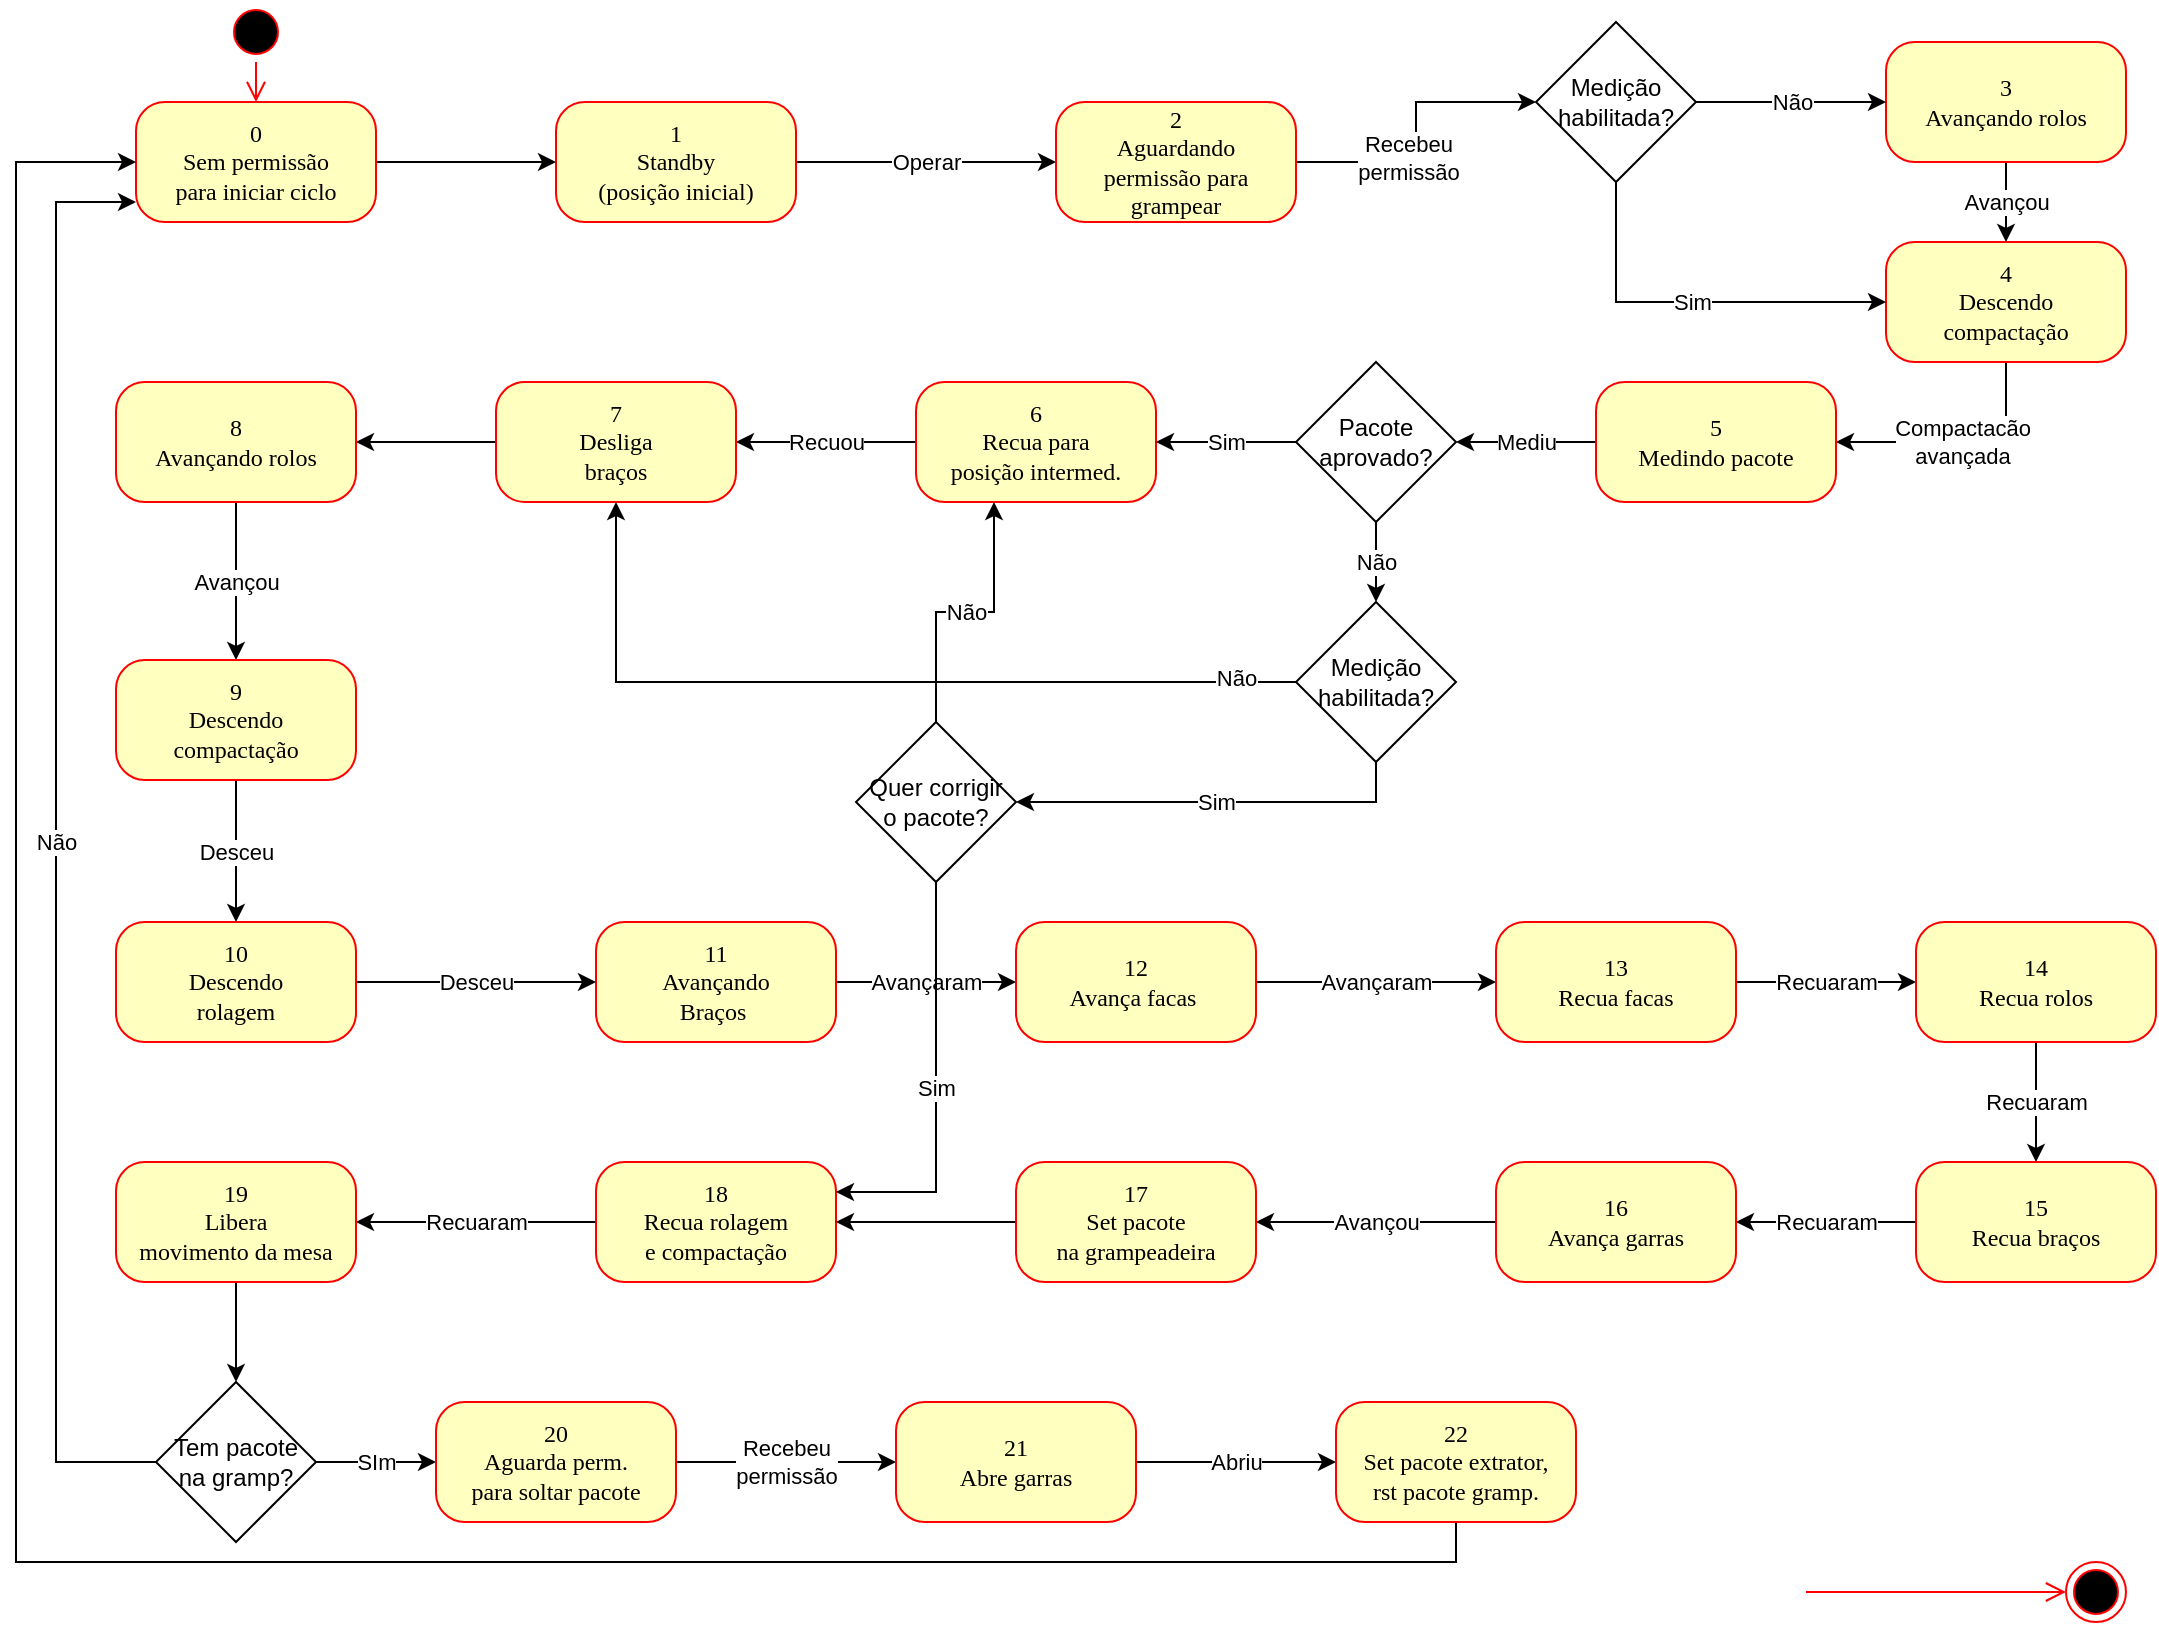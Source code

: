 <mxfile version="20.4.1" type="github">
  <diagram name="Page-1" id="58cdce13-f638-feb5-8d6f-7d28b1aa9fa0">
    <mxGraphModel dx="1221" dy="681" grid="1" gridSize="10" guides="1" tooltips="1" connect="1" arrows="1" fold="1" page="1" pageScale="1" pageWidth="1100" pageHeight="850" background="none" math="0" shadow="0">
      <root>
        <mxCell id="0" />
        <mxCell id="1" parent="0" />
        <mxCell id="382b91b5511bd0f7-1" value="" style="ellipse;html=1;shape=startState;fillColor=#000000;strokeColor=#ff0000;rounded=1;shadow=0;comic=0;labelBackgroundColor=none;fontFamily=Verdana;fontSize=12;fontColor=#000000;align=center;direction=south;" parent="1" vertex="1">
          <mxGeometry x="115" y="10" width="30" height="30" as="geometry" />
        </mxCell>
        <mxCell id="jQokinDUlVYAcxLV8BET-2" value="Operar" style="edgeStyle=orthogonalEdgeStyle;rounded=0;orthogonalLoop=1;jettySize=auto;html=1;entryX=0;entryY=0.5;entryDx=0;entryDy=0;startArrow=none;" parent="1" target="jQokinDUlVYAcxLV8BET-1" edge="1" source="382b91b5511bd0f7-6">
          <mxGeometry relative="1" as="geometry">
            <mxPoint x="300" y="91" as="sourcePoint" />
            <mxPoint x="440" y="91" as="targetPoint" />
          </mxGeometry>
        </mxCell>
        <mxCell id="2a3bc250acf0617d-9" style="edgeStyle=orthogonalEdgeStyle;html=1;labelBackgroundColor=none;endArrow=open;endSize=8;strokeColor=#ff0000;fontFamily=Verdana;fontSize=12;align=left;entryX=0.5;entryY=0;entryDx=0;entryDy=0;" parent="1" source="382b91b5511bd0f7-1" target="s9oWyH8iMVD2X-oMLR95-56" edge="1">
          <mxGeometry relative="1" as="geometry" />
        </mxCell>
        <mxCell id="s9oWyH8iMVD2X-oMLR95-69" value="" style="edgeStyle=orthogonalEdgeStyle;rounded=0;orthogonalLoop=1;jettySize=auto;html=1;" edge="1" parent="1" source="jQokinDUlVYAcxLV8BET-1" target="s9oWyH8iMVD2X-oMLR95-66">
          <mxGeometry relative="1" as="geometry" />
        </mxCell>
        <mxCell id="s9oWyH8iMVD2X-oMLR95-70" value="Recebeu&lt;br&gt;permissão" style="edgeLabel;html=1;align=center;verticalAlign=middle;resizable=0;points=[];" vertex="1" connectable="0" parent="s9oWyH8iMVD2X-oMLR95-69">
          <mxGeometry x="-0.26" y="2" relative="1" as="geometry">
            <mxPoint as="offset" />
          </mxGeometry>
        </mxCell>
        <mxCell id="jQokinDUlVYAcxLV8BET-1" value="2&lt;br&gt;Aguardando&lt;br&gt;permissão para&lt;br&gt;grampear" style="rounded=1;whiteSpace=wrap;html=1;arcSize=24;fillColor=#ffffc0;strokeColor=#ff0000;shadow=0;comic=0;labelBackgroundColor=none;fontFamily=Verdana;fontSize=12;fontColor=#000000;align=center;" parent="1" vertex="1">
          <mxGeometry x="530" y="60" width="120" height="60" as="geometry" />
        </mxCell>
        <mxCell id="jQokinDUlVYAcxLV8BET-8" value="Compactacão&lt;br&gt;avançada" style="edgeStyle=orthogonalEdgeStyle;rounded=0;orthogonalLoop=1;jettySize=auto;html=1;exitX=0.5;exitY=1;exitDx=0;exitDy=0;entryX=1;entryY=0.5;entryDx=0;entryDy=0;" parent="1" source="jQokinDUlVYAcxLV8BET-3" target="jQokinDUlVYAcxLV8BET-7" edge="1">
          <mxGeometry relative="1" as="geometry" />
        </mxCell>
        <mxCell id="jQokinDUlVYAcxLV8BET-3" value="4&lt;br&gt;Descendo&lt;br&gt;compactação" style="rounded=1;whiteSpace=wrap;html=1;arcSize=24;fillColor=#ffffc0;strokeColor=#ff0000;shadow=0;comic=0;labelBackgroundColor=none;fontFamily=Verdana;fontSize=12;fontColor=#000000;align=center;" parent="1" vertex="1">
          <mxGeometry x="945" y="130" width="120" height="60" as="geometry" />
        </mxCell>
        <mxCell id="s9oWyH8iMVD2X-oMLR95-13" value="Mediu" style="edgeStyle=orthogonalEdgeStyle;rounded=0;orthogonalLoop=1;jettySize=auto;html=1;" edge="1" parent="1" source="jQokinDUlVYAcxLV8BET-7" target="s9oWyH8iMVD2X-oMLR95-12">
          <mxGeometry relative="1" as="geometry" />
        </mxCell>
        <mxCell id="jQokinDUlVYAcxLV8BET-7" value="5&lt;br&gt;Medindo pacote" style="rounded=1;whiteSpace=wrap;html=1;arcSize=24;fillColor=#ffffc0;strokeColor=#ff0000;shadow=0;comic=0;labelBackgroundColor=none;fontFamily=Verdana;fontSize=12;fontColor=#000000;align=center;" parent="1" vertex="1">
          <mxGeometry x="800" y="200" width="120" height="60" as="geometry" />
        </mxCell>
        <mxCell id="s9oWyH8iMVD2X-oMLR95-27" value="Avançaram" style="edgeStyle=orthogonalEdgeStyle;rounded=0;orthogonalLoop=1;jettySize=auto;html=1;" edge="1" parent="1" source="jQokinDUlVYAcxLV8BET-9" target="s9oWyH8iMVD2X-oMLR95-26">
          <mxGeometry relative="1" as="geometry" />
        </mxCell>
        <mxCell id="jQokinDUlVYAcxLV8BET-9" value="11&lt;br&gt;Avançando&lt;br&gt;Braços&amp;nbsp;" style="rounded=1;whiteSpace=wrap;html=1;arcSize=24;fillColor=#ffffc0;strokeColor=#ff0000;shadow=0;comic=0;labelBackgroundColor=none;fontFamily=Verdana;fontSize=12;fontColor=#000000;align=center;" parent="1" vertex="1">
          <mxGeometry x="300" y="470" width="120" height="60" as="geometry" />
        </mxCell>
        <mxCell id="jQokinDUlVYAcxLV8BET-14" value="Recuou" style="edgeStyle=orthogonalEdgeStyle;rounded=0;orthogonalLoop=1;jettySize=auto;html=1;" parent="1" source="jQokinDUlVYAcxLV8BET-11" target="jQokinDUlVYAcxLV8BET-13" edge="1">
          <mxGeometry relative="1" as="geometry">
            <Array as="points">
              <mxPoint x="420" y="230" />
              <mxPoint x="420" y="230" />
            </Array>
          </mxGeometry>
        </mxCell>
        <mxCell id="jQokinDUlVYAcxLV8BET-11" value="6&lt;br&gt;Recua para&lt;br&gt;posição intermed." style="rounded=1;whiteSpace=wrap;html=1;arcSize=24;fillColor=#ffffc0;strokeColor=#ff0000;shadow=0;comic=0;labelBackgroundColor=none;fontFamily=Verdana;fontSize=12;fontColor=#000000;align=center;" parent="1" vertex="1">
          <mxGeometry x="460" y="200" width="120" height="60" as="geometry" />
        </mxCell>
        <mxCell id="s9oWyH8iMVD2X-oMLR95-23" value="Avançou" style="edgeStyle=orthogonalEdgeStyle;rounded=0;orthogonalLoop=1;jettySize=auto;html=1;startArrow=none;" edge="1" parent="1" source="s9oWyH8iMVD2X-oMLR95-74" target="s9oWyH8iMVD2X-oMLR95-22">
          <mxGeometry relative="1" as="geometry" />
        </mxCell>
        <mxCell id="s9oWyH8iMVD2X-oMLR95-76" value="" style="edgeStyle=orthogonalEdgeStyle;rounded=0;orthogonalLoop=1;jettySize=auto;html=1;" edge="1" parent="1" source="jQokinDUlVYAcxLV8BET-13" target="s9oWyH8iMVD2X-oMLR95-74">
          <mxGeometry relative="1" as="geometry" />
        </mxCell>
        <mxCell id="jQokinDUlVYAcxLV8BET-13" value="7&lt;br&gt;Desliga&lt;br&gt;braços" style="rounded=1;whiteSpace=wrap;html=1;arcSize=24;fillColor=#ffffc0;strokeColor=#ff0000;shadow=0;comic=0;labelBackgroundColor=none;fontFamily=Verdana;fontSize=12;fontColor=#000000;align=center;" parent="1" vertex="1">
          <mxGeometry x="250" y="200" width="120" height="60" as="geometry" />
        </mxCell>
        <mxCell id="s9oWyH8iMVD2X-oMLR95-25" value="Desceu" style="edgeStyle=orthogonalEdgeStyle;rounded=0;orthogonalLoop=1;jettySize=auto;html=1;" edge="1" parent="1" source="s9oWyH8iMVD2X-oMLR95-5" target="jQokinDUlVYAcxLV8BET-9">
          <mxGeometry relative="1" as="geometry" />
        </mxCell>
        <mxCell id="s9oWyH8iMVD2X-oMLR95-5" value="10&lt;br&gt;Descendo&lt;br&gt;rolagem" style="rounded=1;whiteSpace=wrap;html=1;arcSize=24;fillColor=#ffffc0;strokeColor=#ff0000;shadow=0;comic=0;labelBackgroundColor=none;fontFamily=Verdana;fontSize=12;fontColor=#000000;align=center;" vertex="1" parent="1">
          <mxGeometry x="60" y="470" width="120" height="60" as="geometry" />
        </mxCell>
        <mxCell id="s9oWyH8iMVD2X-oMLR95-18" value="Avançou" style="edgeStyle=orthogonalEdgeStyle;rounded=0;orthogonalLoop=1;jettySize=auto;html=1;" edge="1" parent="1" source="s9oWyH8iMVD2X-oMLR95-7" target="jQokinDUlVYAcxLV8BET-3">
          <mxGeometry relative="1" as="geometry" />
        </mxCell>
        <mxCell id="s9oWyH8iMVD2X-oMLR95-7" value="3&lt;br&gt;Avançando rolos" style="rounded=1;whiteSpace=wrap;html=1;arcSize=24;fillColor=#ffffc0;strokeColor=#ff0000;shadow=0;comic=0;labelBackgroundColor=none;fontFamily=Verdana;fontSize=12;fontColor=#000000;align=center;" vertex="1" parent="1">
          <mxGeometry x="945" y="30" width="120" height="60" as="geometry" />
        </mxCell>
        <mxCell id="s9oWyH8iMVD2X-oMLR95-20" value="Sim" style="edgeStyle=orthogonalEdgeStyle;rounded=0;orthogonalLoop=1;jettySize=auto;html=1;" edge="1" parent="1" source="s9oWyH8iMVD2X-oMLR95-12" target="jQokinDUlVYAcxLV8BET-11">
          <mxGeometry relative="1" as="geometry" />
        </mxCell>
        <mxCell id="s9oWyH8iMVD2X-oMLR95-94" value="Não" style="edgeStyle=orthogonalEdgeStyle;rounded=0;orthogonalLoop=1;jettySize=auto;html=1;" edge="1" parent="1" source="s9oWyH8iMVD2X-oMLR95-12" target="s9oWyH8iMVD2X-oMLR95-92">
          <mxGeometry relative="1" as="geometry" />
        </mxCell>
        <mxCell id="s9oWyH8iMVD2X-oMLR95-12" value="Pacote&lt;br&gt;aprovado?" style="rhombus;whiteSpace=wrap;html=1;" vertex="1" parent="1">
          <mxGeometry x="650" y="190" width="80" height="80" as="geometry" />
        </mxCell>
        <mxCell id="s9oWyH8iMVD2X-oMLR95-24" value="Desceu" style="edgeStyle=orthogonalEdgeStyle;rounded=0;orthogonalLoop=1;jettySize=auto;html=1;" edge="1" parent="1" source="s9oWyH8iMVD2X-oMLR95-22" target="s9oWyH8iMVD2X-oMLR95-5">
          <mxGeometry relative="1" as="geometry" />
        </mxCell>
        <mxCell id="s9oWyH8iMVD2X-oMLR95-22" value="9&lt;br&gt;Descendo&lt;br&gt;compactação" style="rounded=1;whiteSpace=wrap;html=1;arcSize=24;fillColor=#ffffc0;strokeColor=#ff0000;shadow=0;comic=0;labelBackgroundColor=none;fontFamily=Verdana;fontSize=12;fontColor=#000000;align=center;" vertex="1" parent="1">
          <mxGeometry x="60" y="339" width="120" height="60" as="geometry" />
        </mxCell>
        <mxCell id="s9oWyH8iMVD2X-oMLR95-29" value="Avançaram" style="edgeStyle=orthogonalEdgeStyle;rounded=0;orthogonalLoop=1;jettySize=auto;html=1;entryX=0;entryY=0.5;entryDx=0;entryDy=0;" edge="1" parent="1" source="s9oWyH8iMVD2X-oMLR95-26" target="s9oWyH8iMVD2X-oMLR95-30">
          <mxGeometry relative="1" as="geometry">
            <mxPoint x="730" y="500" as="targetPoint" />
          </mxGeometry>
        </mxCell>
        <mxCell id="s9oWyH8iMVD2X-oMLR95-26" value="12&lt;br&gt;Avança facas&amp;nbsp;" style="rounded=1;whiteSpace=wrap;html=1;arcSize=24;fillColor=#ffffc0;strokeColor=#ff0000;shadow=0;comic=0;labelBackgroundColor=none;fontFamily=Verdana;fontSize=12;fontColor=#000000;align=center;" vertex="1" parent="1">
          <mxGeometry x="510" y="470" width="120" height="60" as="geometry" />
        </mxCell>
        <mxCell id="s9oWyH8iMVD2X-oMLR95-40" value="Recuaram" style="edgeStyle=orthogonalEdgeStyle;rounded=0;orthogonalLoop=1;jettySize=auto;html=1;" edge="1" parent="1" source="s9oWyH8iMVD2X-oMLR95-30" target="s9oWyH8iMVD2X-oMLR95-32">
          <mxGeometry relative="1" as="geometry" />
        </mxCell>
        <mxCell id="s9oWyH8iMVD2X-oMLR95-30" value="13&lt;br&gt;Recua facas" style="rounded=1;whiteSpace=wrap;html=1;arcSize=24;fillColor=#ffffc0;strokeColor=#ff0000;shadow=0;comic=0;labelBackgroundColor=none;fontFamily=Verdana;fontSize=12;fontColor=#000000;align=center;" vertex="1" parent="1">
          <mxGeometry x="750" y="470" width="120" height="60" as="geometry" />
        </mxCell>
        <mxCell id="s9oWyH8iMVD2X-oMLR95-78" value="Recuaram" style="edgeStyle=orthogonalEdgeStyle;rounded=0;orthogonalLoop=1;jettySize=auto;html=1;" edge="1" parent="1" source="s9oWyH8iMVD2X-oMLR95-32" target="s9oWyH8iMVD2X-oMLR95-77">
          <mxGeometry relative="1" as="geometry" />
        </mxCell>
        <mxCell id="s9oWyH8iMVD2X-oMLR95-32" value="14&lt;br&gt;Recua rolos" style="rounded=1;whiteSpace=wrap;html=1;arcSize=24;fillColor=#ffffc0;strokeColor=#ff0000;shadow=0;comic=0;labelBackgroundColor=none;fontFamily=Verdana;fontSize=12;fontColor=#000000;align=center;" vertex="1" parent="1">
          <mxGeometry x="960" y="470" width="120" height="60" as="geometry" />
        </mxCell>
        <mxCell id="382b91b5511bd0f7-6" value="1&lt;br&gt;Standby&lt;br&gt;(posição inicial)" style="rounded=1;whiteSpace=wrap;html=1;arcSize=24;fillColor=#ffffc0;strokeColor=#ff0000;shadow=0;comic=0;labelBackgroundColor=none;fontFamily=Verdana;fontSize=12;fontColor=#000000;align=center;" parent="1" vertex="1">
          <mxGeometry x="280" y="60" width="120" height="60" as="geometry" />
        </mxCell>
        <mxCell id="s9oWyH8iMVD2X-oMLR95-58" value="" style="edgeStyle=orthogonalEdgeStyle;rounded=0;orthogonalLoop=1;jettySize=auto;html=1;" edge="1" parent="1" source="s9oWyH8iMVD2X-oMLR95-56" target="382b91b5511bd0f7-6">
          <mxGeometry relative="1" as="geometry" />
        </mxCell>
        <mxCell id="s9oWyH8iMVD2X-oMLR95-56" value="0&lt;br&gt;Sem permissão&lt;br&gt;para iniciar ciclo" style="rounded=1;whiteSpace=wrap;html=1;arcSize=24;fillColor=#ffffc0;strokeColor=#ff0000;shadow=0;comic=0;labelBackgroundColor=none;fontFamily=Verdana;fontSize=12;fontColor=#000000;align=center;" vertex="1" parent="1">
          <mxGeometry x="70" y="60" width="120" height="60" as="geometry" />
        </mxCell>
        <mxCell id="24f968d109e7d6b4-3" value="" style="ellipse;html=1;shape=endState;fillColor=#000000;strokeColor=#ff0000;rounded=1;shadow=0;comic=0;labelBackgroundColor=none;fontFamily=Verdana;fontSize=12;fontColor=#000000;align=center;" parent="1" vertex="1">
          <mxGeometry x="1035" y="790" width="30" height="30" as="geometry" />
        </mxCell>
        <mxCell id="3cde6dad864a17aa-12" style="edgeStyle=elbowEdgeStyle;html=1;labelBackgroundColor=none;endArrow=open;endSize=8;strokeColor=#ff0000;fontFamily=Verdana;fontSize=12;align=left;" parent="1" target="24f968d109e7d6b4-3" edge="1">
          <mxGeometry relative="1" as="geometry">
            <mxPoint x="905" y="805" as="sourcePoint" />
          </mxGeometry>
        </mxCell>
        <mxCell id="s9oWyH8iMVD2X-oMLR95-71" value="Não" style="edgeStyle=orthogonalEdgeStyle;rounded=0;orthogonalLoop=1;jettySize=auto;html=1;" edge="1" parent="1" source="s9oWyH8iMVD2X-oMLR95-66" target="s9oWyH8iMVD2X-oMLR95-7">
          <mxGeometry relative="1" as="geometry" />
        </mxCell>
        <mxCell id="s9oWyH8iMVD2X-oMLR95-72" value="Sim" style="edgeStyle=orthogonalEdgeStyle;rounded=0;orthogonalLoop=1;jettySize=auto;html=1;exitX=0.5;exitY=1;exitDx=0;exitDy=0;entryX=0;entryY=0.5;entryDx=0;entryDy=0;" edge="1" parent="1" source="s9oWyH8iMVD2X-oMLR95-66" target="jQokinDUlVYAcxLV8BET-3">
          <mxGeometry relative="1" as="geometry" />
        </mxCell>
        <mxCell id="s9oWyH8iMVD2X-oMLR95-66" value="Medição&lt;br&gt;habilitada?" style="rhombus;whiteSpace=wrap;html=1;" vertex="1" parent="1">
          <mxGeometry x="770" y="20" width="80" height="80" as="geometry" />
        </mxCell>
        <mxCell id="s9oWyH8iMVD2X-oMLR95-74" value="8&lt;br&gt;Avançando rolos" style="rounded=1;whiteSpace=wrap;html=1;arcSize=24;fillColor=#ffffc0;strokeColor=#ff0000;shadow=0;comic=0;labelBackgroundColor=none;fontFamily=Verdana;fontSize=12;fontColor=#000000;align=center;" vertex="1" parent="1">
          <mxGeometry x="60" y="200" width="120" height="60" as="geometry" />
        </mxCell>
        <mxCell id="s9oWyH8iMVD2X-oMLR95-80" value="Recuaram" style="edgeStyle=orthogonalEdgeStyle;rounded=0;orthogonalLoop=1;jettySize=auto;html=1;entryX=1;entryY=0.5;entryDx=0;entryDy=0;" edge="1" parent="1" source="s9oWyH8iMVD2X-oMLR95-77" target="s9oWyH8iMVD2X-oMLR95-81">
          <mxGeometry relative="1" as="geometry" />
        </mxCell>
        <mxCell id="s9oWyH8iMVD2X-oMLR95-77" value="15&lt;br&gt;Recua braços" style="rounded=1;whiteSpace=wrap;html=1;arcSize=24;fillColor=#ffffc0;strokeColor=#ff0000;shadow=0;comic=0;labelBackgroundColor=none;fontFamily=Verdana;fontSize=12;fontColor=#000000;align=center;" vertex="1" parent="1">
          <mxGeometry x="960" y="590" width="120" height="60" as="geometry" />
        </mxCell>
        <mxCell id="s9oWyH8iMVD2X-oMLR95-107" value="Avançou" style="edgeStyle=orthogonalEdgeStyle;rounded=0;orthogonalLoop=1;jettySize=auto;html=1;" edge="1" parent="1" source="s9oWyH8iMVD2X-oMLR95-81" target="s9oWyH8iMVD2X-oMLR95-105">
          <mxGeometry relative="1" as="geometry" />
        </mxCell>
        <mxCell id="s9oWyH8iMVD2X-oMLR95-81" value="16&lt;br&gt;Avança garras" style="rounded=1;whiteSpace=wrap;html=1;arcSize=24;fillColor=#ffffc0;strokeColor=#ff0000;shadow=0;comic=0;labelBackgroundColor=none;fontFamily=Verdana;fontSize=12;fontColor=#000000;align=center;" vertex="1" parent="1">
          <mxGeometry x="750" y="590" width="120" height="60" as="geometry" />
        </mxCell>
        <mxCell id="s9oWyH8iMVD2X-oMLR95-86" value="Recuaram" style="edgeStyle=orthogonalEdgeStyle;rounded=0;orthogonalLoop=1;jettySize=auto;html=1;" edge="1" parent="1" source="s9oWyH8iMVD2X-oMLR95-83" target="s9oWyH8iMVD2X-oMLR95-85">
          <mxGeometry relative="1" as="geometry" />
        </mxCell>
        <mxCell id="s9oWyH8iMVD2X-oMLR95-83" value="18&lt;br&gt;Recua rolagem&lt;br&gt;e compactação" style="rounded=1;whiteSpace=wrap;html=1;arcSize=24;fillColor=#ffffc0;strokeColor=#ff0000;shadow=0;comic=0;labelBackgroundColor=none;fontFamily=Verdana;fontSize=12;fontColor=#000000;align=center;" vertex="1" parent="1">
          <mxGeometry x="300" y="590" width="120" height="60" as="geometry" />
        </mxCell>
        <mxCell id="s9oWyH8iMVD2X-oMLR95-116" value="" style="edgeStyle=orthogonalEdgeStyle;rounded=0;orthogonalLoop=1;jettySize=auto;html=1;" edge="1" parent="1" source="s9oWyH8iMVD2X-oMLR95-85" target="s9oWyH8iMVD2X-oMLR95-114">
          <mxGeometry relative="1" as="geometry" />
        </mxCell>
        <mxCell id="s9oWyH8iMVD2X-oMLR95-85" value="19&lt;br&gt;Libera&lt;br&gt;movimento da mesa" style="rounded=1;whiteSpace=wrap;html=1;arcSize=24;fillColor=#ffffc0;strokeColor=#ff0000;shadow=0;comic=0;labelBackgroundColor=none;fontFamily=Verdana;fontSize=12;fontColor=#000000;align=center;" vertex="1" parent="1">
          <mxGeometry x="60" y="590" width="120" height="60" as="geometry" />
        </mxCell>
        <mxCell id="s9oWyH8iMVD2X-oMLR95-90" value="Abriu" style="edgeStyle=orthogonalEdgeStyle;rounded=0;orthogonalLoop=1;jettySize=auto;html=1;exitX=1;exitY=0.5;exitDx=0;exitDy=0;" edge="1" parent="1" source="s9oWyH8iMVD2X-oMLR95-120" target="s9oWyH8iMVD2X-oMLR95-89">
          <mxGeometry relative="1" as="geometry">
            <mxPoint x="610.0" y="740.0" as="sourcePoint" />
          </mxGeometry>
        </mxCell>
        <mxCell id="s9oWyH8iMVD2X-oMLR95-123" style="edgeStyle=orthogonalEdgeStyle;rounded=0;orthogonalLoop=1;jettySize=auto;html=1;exitX=0.5;exitY=1;exitDx=0;exitDy=0;entryX=0;entryY=0.5;entryDx=0;entryDy=0;" edge="1" parent="1" source="s9oWyH8iMVD2X-oMLR95-89" target="s9oWyH8iMVD2X-oMLR95-56">
          <mxGeometry relative="1" as="geometry">
            <Array as="points">
              <mxPoint x="730" y="790" />
              <mxPoint x="10" y="790" />
              <mxPoint x="10" y="90" />
            </Array>
          </mxGeometry>
        </mxCell>
        <mxCell id="s9oWyH8iMVD2X-oMLR95-89" value="22&lt;br&gt;Set pacote extrator,&lt;br&gt;rst pacote gramp." style="rounded=1;whiteSpace=wrap;html=1;arcSize=24;fillColor=#ffffc0;strokeColor=#ff0000;shadow=0;comic=0;labelBackgroundColor=none;fontFamily=Verdana;fontSize=12;fontColor=#000000;align=center;" vertex="1" parent="1">
          <mxGeometry x="670" y="710" width="120" height="60" as="geometry" />
        </mxCell>
        <mxCell id="s9oWyH8iMVD2X-oMLR95-98" value="Sim" style="edgeStyle=orthogonalEdgeStyle;rounded=0;orthogonalLoop=1;jettySize=auto;html=1;exitX=0.5;exitY=1;exitDx=0;exitDy=0;" edge="1" parent="1" source="s9oWyH8iMVD2X-oMLR95-92" target="s9oWyH8iMVD2X-oMLR95-96">
          <mxGeometry relative="1" as="geometry" />
        </mxCell>
        <mxCell id="s9oWyH8iMVD2X-oMLR95-124" value="" style="edgeStyle=orthogonalEdgeStyle;rounded=0;orthogonalLoop=1;jettySize=auto;html=1;exitX=0;exitY=0.5;exitDx=0;exitDy=0;entryX=0.5;entryY=1;entryDx=0;entryDy=0;" edge="1" parent="1" source="s9oWyH8iMVD2X-oMLR95-92" target="jQokinDUlVYAcxLV8BET-13">
          <mxGeometry relative="1" as="geometry" />
        </mxCell>
        <mxCell id="s9oWyH8iMVD2X-oMLR95-125" value="Não" style="edgeLabel;html=1;align=center;verticalAlign=middle;resizable=0;points=[];" vertex="1" connectable="0" parent="s9oWyH8iMVD2X-oMLR95-124">
          <mxGeometry x="-0.855" y="-2" relative="1" as="geometry">
            <mxPoint x="1" as="offset" />
          </mxGeometry>
        </mxCell>
        <mxCell id="s9oWyH8iMVD2X-oMLR95-92" value="Medição&lt;br&gt;habilitada?" style="rhombus;whiteSpace=wrap;html=1;" vertex="1" parent="1">
          <mxGeometry x="650" y="310" width="80" height="80" as="geometry" />
        </mxCell>
        <mxCell id="s9oWyH8iMVD2X-oMLR95-99" value="Não" style="edgeStyle=orthogonalEdgeStyle;rounded=0;orthogonalLoop=1;jettySize=auto;html=1;entryX=0.325;entryY=1;entryDx=0;entryDy=0;entryPerimeter=0;" edge="1" parent="1" source="s9oWyH8iMVD2X-oMLR95-96" target="jQokinDUlVYAcxLV8BET-11">
          <mxGeometry relative="1" as="geometry" />
        </mxCell>
        <mxCell id="s9oWyH8iMVD2X-oMLR95-109" value="Sim" style="edgeStyle=orthogonalEdgeStyle;rounded=0;orthogonalLoop=1;jettySize=auto;html=1;exitX=0.5;exitY=1;exitDx=0;exitDy=0;entryX=1;entryY=0.25;entryDx=0;entryDy=0;" edge="1" parent="1" source="s9oWyH8iMVD2X-oMLR95-96" target="s9oWyH8iMVD2X-oMLR95-83">
          <mxGeometry relative="1" as="geometry" />
        </mxCell>
        <mxCell id="s9oWyH8iMVD2X-oMLR95-96" value="Quer corrigir&lt;br&gt;o pacote?" style="rhombus;whiteSpace=wrap;html=1;" vertex="1" parent="1">
          <mxGeometry x="430" y="370" width="80" height="80" as="geometry" />
        </mxCell>
        <mxCell id="s9oWyH8iMVD2X-oMLR95-108" value="" style="edgeStyle=orthogonalEdgeStyle;rounded=0;orthogonalLoop=1;jettySize=auto;html=1;" edge="1" parent="1" source="s9oWyH8iMVD2X-oMLR95-105" target="s9oWyH8iMVD2X-oMLR95-83">
          <mxGeometry relative="1" as="geometry" />
        </mxCell>
        <mxCell id="s9oWyH8iMVD2X-oMLR95-105" value="17&lt;br&gt;Set pacote&lt;br&gt;na grampeadeira" style="rounded=1;whiteSpace=wrap;html=1;arcSize=24;fillColor=#ffffc0;strokeColor=#ff0000;shadow=0;comic=0;labelBackgroundColor=none;fontFamily=Verdana;fontSize=12;fontColor=#000000;align=center;" vertex="1" parent="1">
          <mxGeometry x="510" y="590" width="120" height="60" as="geometry" />
        </mxCell>
        <mxCell id="s9oWyH8iMVD2X-oMLR95-119" value="SIm" style="edgeStyle=orthogonalEdgeStyle;rounded=0;orthogonalLoop=1;jettySize=auto;html=1;" edge="1" parent="1" source="s9oWyH8iMVD2X-oMLR95-114" target="s9oWyH8iMVD2X-oMLR95-118">
          <mxGeometry relative="1" as="geometry" />
        </mxCell>
        <mxCell id="s9oWyH8iMVD2X-oMLR95-122" value="Não" style="edgeStyle=orthogonalEdgeStyle;rounded=0;orthogonalLoop=1;jettySize=auto;html=1;exitX=0;exitY=0.5;exitDx=0;exitDy=0;" edge="1" parent="1" source="s9oWyH8iMVD2X-oMLR95-114">
          <mxGeometry relative="1" as="geometry">
            <mxPoint x="70" y="110" as="targetPoint" />
            <Array as="points">
              <mxPoint x="30" y="740" />
              <mxPoint x="30" y="110" />
              <mxPoint x="70" y="110" />
            </Array>
          </mxGeometry>
        </mxCell>
        <mxCell id="s9oWyH8iMVD2X-oMLR95-114" value="Tem pacote na gramp?" style="rhombus;whiteSpace=wrap;html=1;" vertex="1" parent="1">
          <mxGeometry x="80" y="700" width="80" height="80" as="geometry" />
        </mxCell>
        <mxCell id="s9oWyH8iMVD2X-oMLR95-121" value="Recebeu&lt;br&gt;permissão" style="edgeStyle=orthogonalEdgeStyle;rounded=0;orthogonalLoop=1;jettySize=auto;html=1;" edge="1" parent="1" source="s9oWyH8iMVD2X-oMLR95-118" target="s9oWyH8iMVD2X-oMLR95-120">
          <mxGeometry relative="1" as="geometry" />
        </mxCell>
        <mxCell id="s9oWyH8iMVD2X-oMLR95-118" value="20&lt;br&gt;Aguarda perm.&lt;br&gt;para soltar pacote" style="rounded=1;whiteSpace=wrap;html=1;arcSize=24;fillColor=#ffffc0;strokeColor=#ff0000;shadow=0;comic=0;labelBackgroundColor=none;fontFamily=Verdana;fontSize=12;fontColor=#000000;align=center;" vertex="1" parent="1">
          <mxGeometry x="220" y="710" width="120" height="60" as="geometry" />
        </mxCell>
        <mxCell id="s9oWyH8iMVD2X-oMLR95-120" value="21&lt;br&gt;Abre garras" style="rounded=1;whiteSpace=wrap;html=1;arcSize=24;fillColor=#ffffc0;strokeColor=#ff0000;shadow=0;comic=0;labelBackgroundColor=none;fontFamily=Verdana;fontSize=12;fontColor=#000000;align=center;" vertex="1" parent="1">
          <mxGeometry x="450" y="710" width="120" height="60" as="geometry" />
        </mxCell>
      </root>
    </mxGraphModel>
  </diagram>
</mxfile>
